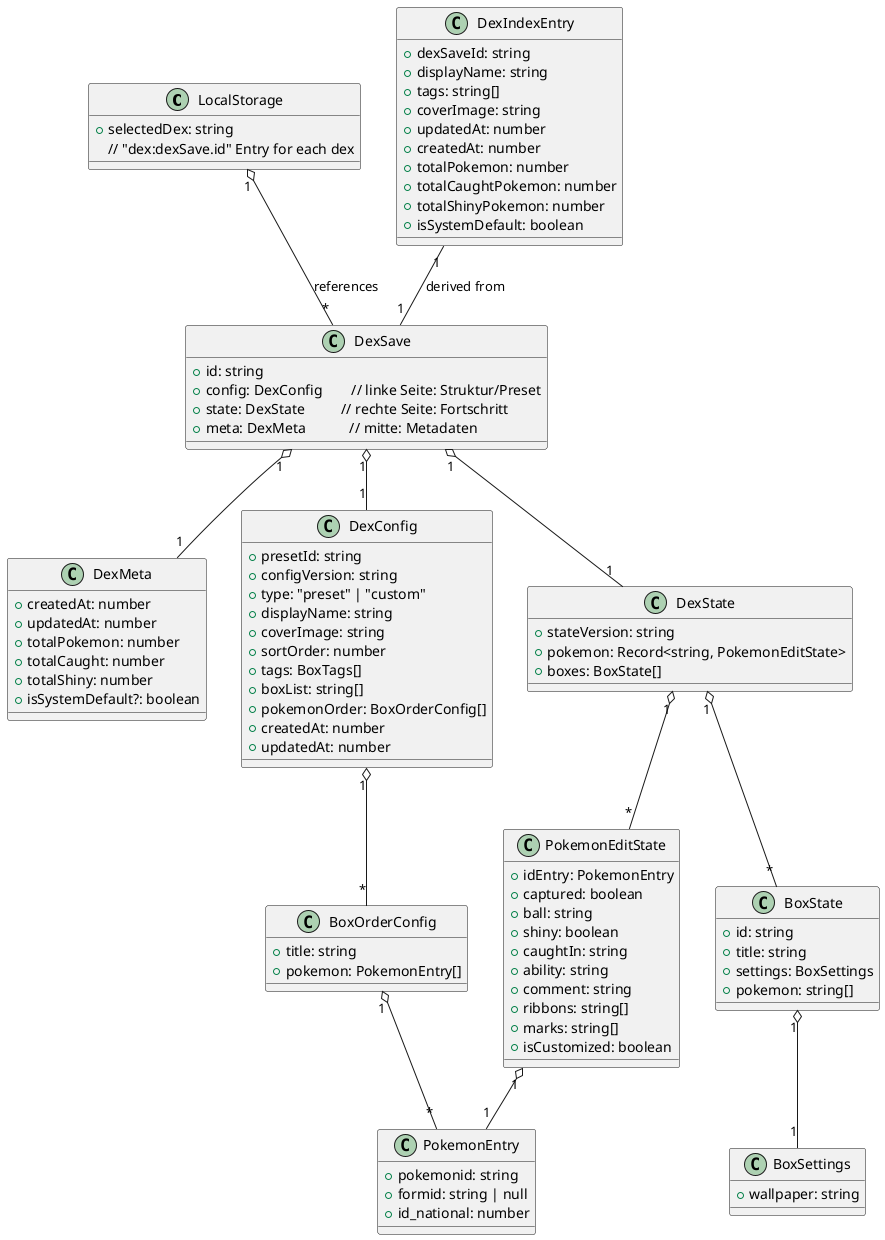 @startuml
class LocalStorage {
  +selectedDex: string
  // "dex:dexSave.id" Entry for each dex
}

class DexSave {
  +id: string
  +config: DexConfig        // linke Seite: Struktur/Preset
  +state: DexState          // rechte Seite: Fortschritt
  +meta: DexMeta            // mitte: Metadaten 
}

' ---- Mitte: Metadaten ----

class DexMeta {
  +createdAt: number
	+updatedAt: number
	+totalPokemon: number
	+totalCaught: number
	+totalShiny: number
	+isSystemDefault?: boolean
}

' ---- Index Entry für UI Listen ----
class DexIndexEntry {
  +dexSaveId: string
  +displayName: string
  +tags: string[]
  +coverImage: string
  +updatedAt: number
  +createdAt: number
  +totalPokemon: number
  +totalCaughtPokemon: number
  +totalShinyPokemon: number
  +isSystemDefault: boolean
}

' ---- Linke Seite: Struktur des Pokedex ----
class DexConfig {
  +presetId: string
  +configVersion: string
  +type: "preset" | "custom"
  +displayName: string
  +coverImage: string
  +sortOrder: number
  +tags: BoxTags[]
  +boxList: string[]
  +pokemonOrder: BoxOrderConfig[]
  +createdAt: number
  +updatedAt: number
}

class BoxOrderConfig {
  +title: string
  +pokemon: PokemonEntry[]
}

class PokemonEntry {
  +pokemonid: string
  +formid: string | null
  +id_national: number
}

' ---- Rechte Seite: User State ----
class DexState {
  +stateVersion: string
  +pokemon: Record<string, PokemonEditState>
  +boxes: BoxState[]
}

class PokemonEditState {
  +idEntry: PokemonEntry
  +captured: boolean
  +ball: string
  +shiny: boolean
  +caughtIn: string
  +ability: string
  +comment: string
  +ribbons: string[]
  +marks: string[]
  +isCustomized: boolean
}

class BoxState {
  +id: string
  +title: string
  +settings: BoxSettings
  +pokemon: string[]
}

class BoxSettings {
  +wallpaper: string
}

' ---- Beziehungen ----
LocalStorage "1" o-- "*" DexSave : references
DexSave "1" o-- "1" DexConfig
DexSave "1" o-- "1" DexMeta
DexSave "1" o-- "1" DexState
DexIndexEntry "1" -- "1" DexSave : derived from
DexConfig "1" o-- "*" BoxOrderConfig
BoxOrderConfig "1" o-- "*" PokemonEntry
DexState "1" o-- "*" PokemonEditState
DexState "1" o-- "*" BoxState
BoxState "1" o-- "1" BoxSettings
PokemonEditState "1" o-- "1" PokemonEntry
@enduml
